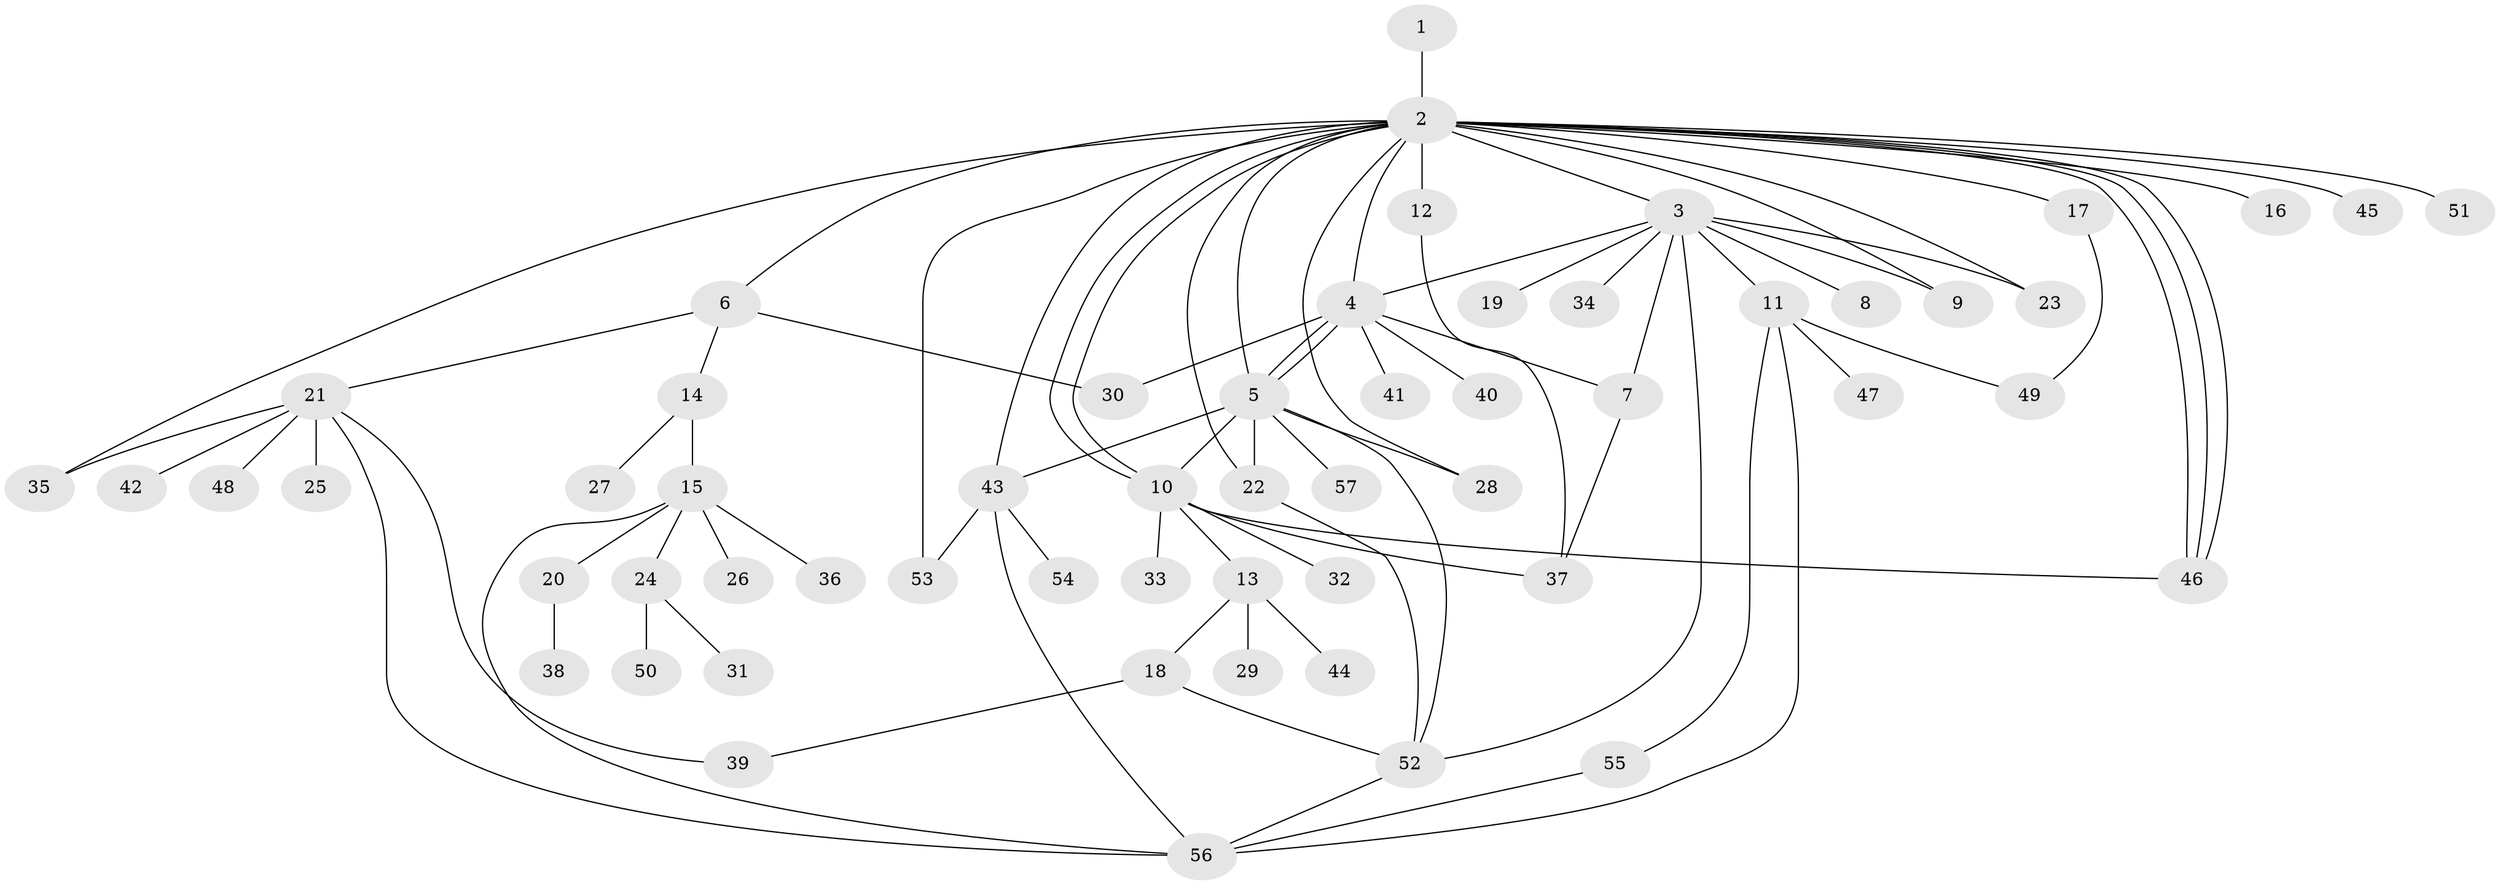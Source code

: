 // Generated by graph-tools (version 1.1) at 2025/11/02/27/25 16:11:12]
// undirected, 57 vertices, 85 edges
graph export_dot {
graph [start="1"]
  node [color=gray90,style=filled];
  1;
  2;
  3;
  4;
  5;
  6;
  7;
  8;
  9;
  10;
  11;
  12;
  13;
  14;
  15;
  16;
  17;
  18;
  19;
  20;
  21;
  22;
  23;
  24;
  25;
  26;
  27;
  28;
  29;
  30;
  31;
  32;
  33;
  34;
  35;
  36;
  37;
  38;
  39;
  40;
  41;
  42;
  43;
  44;
  45;
  46;
  47;
  48;
  49;
  50;
  51;
  52;
  53;
  54;
  55;
  56;
  57;
  1 -- 2;
  2 -- 3;
  2 -- 4;
  2 -- 5;
  2 -- 6;
  2 -- 9;
  2 -- 10;
  2 -- 10;
  2 -- 12;
  2 -- 16;
  2 -- 17;
  2 -- 22;
  2 -- 23;
  2 -- 28;
  2 -- 35;
  2 -- 43;
  2 -- 45;
  2 -- 46;
  2 -- 46;
  2 -- 46;
  2 -- 51;
  2 -- 53;
  3 -- 4;
  3 -- 7;
  3 -- 8;
  3 -- 9;
  3 -- 11;
  3 -- 19;
  3 -- 23;
  3 -- 34;
  3 -- 52;
  4 -- 5;
  4 -- 5;
  4 -- 7;
  4 -- 30;
  4 -- 40;
  4 -- 41;
  5 -- 10;
  5 -- 22;
  5 -- 28;
  5 -- 43;
  5 -- 52;
  5 -- 57;
  6 -- 14;
  6 -- 21;
  6 -- 30;
  7 -- 37;
  10 -- 13;
  10 -- 32;
  10 -- 33;
  10 -- 37;
  10 -- 46;
  11 -- 47;
  11 -- 49;
  11 -- 55;
  11 -- 56;
  12 -- 37;
  13 -- 18;
  13 -- 29;
  13 -- 44;
  14 -- 15;
  14 -- 27;
  15 -- 20;
  15 -- 24;
  15 -- 26;
  15 -- 36;
  15 -- 56;
  17 -- 49;
  18 -- 39;
  18 -- 52;
  20 -- 38;
  21 -- 25;
  21 -- 35;
  21 -- 39;
  21 -- 42;
  21 -- 48;
  21 -- 56;
  22 -- 52;
  24 -- 31;
  24 -- 50;
  43 -- 53;
  43 -- 54;
  43 -- 56;
  52 -- 56;
  55 -- 56;
}

